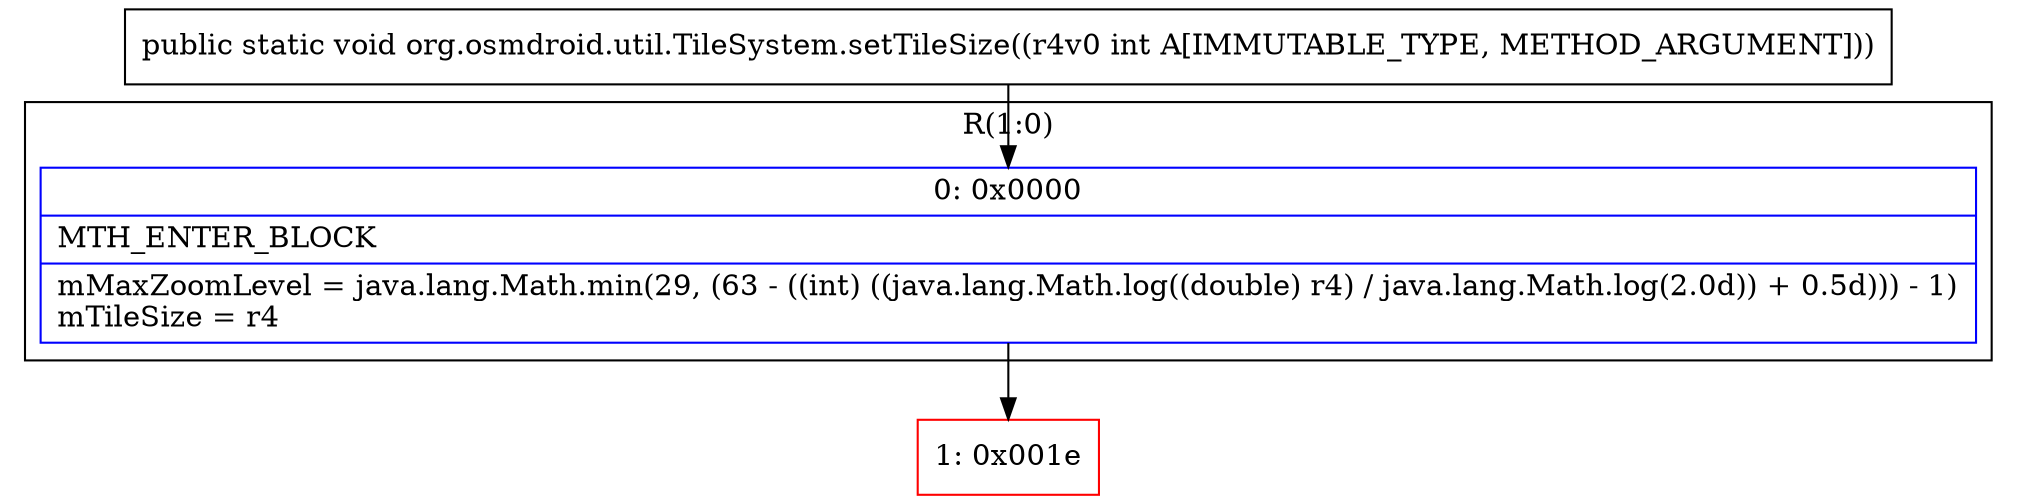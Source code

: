 digraph "CFG fororg.osmdroid.util.TileSystem.setTileSize(I)V" {
subgraph cluster_Region_1644934850 {
label = "R(1:0)";
node [shape=record,color=blue];
Node_0 [shape=record,label="{0\:\ 0x0000|MTH_ENTER_BLOCK\l|mMaxZoomLevel = java.lang.Math.min(29, (63 \- ((int) ((java.lang.Math.log((double) r4) \/ java.lang.Math.log(2.0d)) + 0.5d))) \- 1)\lmTileSize = r4\l}"];
}
Node_1 [shape=record,color=red,label="{1\:\ 0x001e}"];
MethodNode[shape=record,label="{public static void org.osmdroid.util.TileSystem.setTileSize((r4v0 int A[IMMUTABLE_TYPE, METHOD_ARGUMENT])) }"];
MethodNode -> Node_0;
Node_0 -> Node_1;
}

